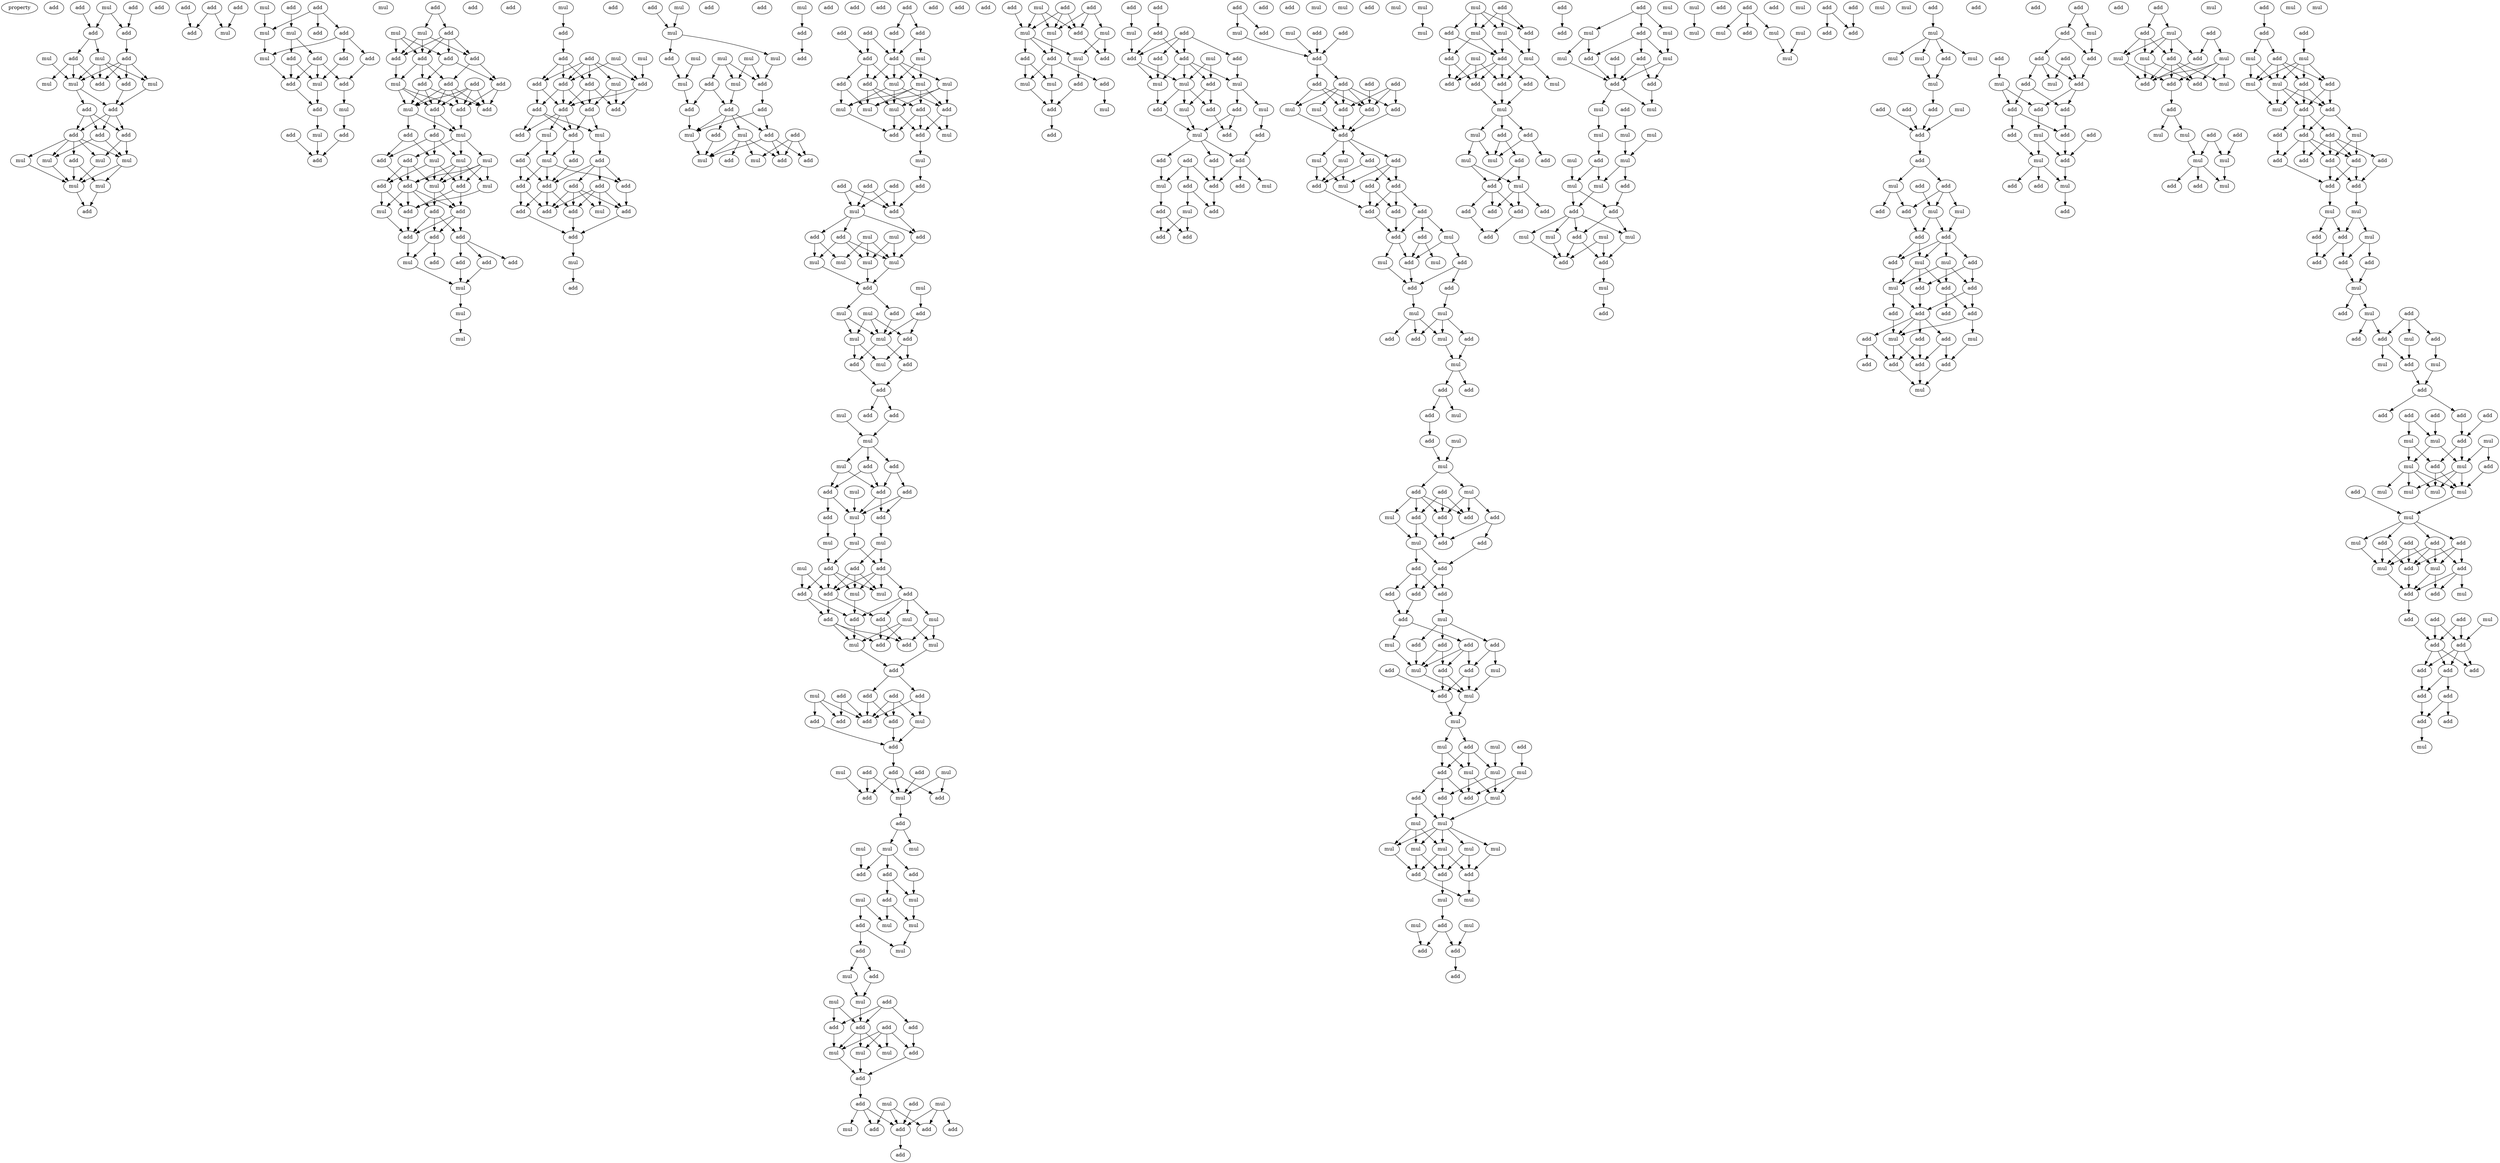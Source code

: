 digraph {
    node [fontcolor=black]
    property [mul=2,lf=1.9]
    0 [ label = add ];
    1 [ label = add ];
    2 [ label = mul ];
    3 [ label = add ];
    4 [ label = add ];
    5 [ label = add ];
    6 [ label = mul ];
    7 [ label = mul ];
    8 [ label = add ];
    9 [ label = add ];
    10 [ label = mul ];
    11 [ label = mul ];
    12 [ label = mul ];
    13 [ label = add ];
    14 [ label = add ];
    15 [ label = add ];
    16 [ label = add ];
    17 [ label = add ];
    18 [ label = add ];
    19 [ label = add ];
    20 [ label = add ];
    21 [ label = mul ];
    22 [ label = mul ];
    23 [ label = mul ];
    24 [ label = mul ];
    25 [ label = mul ];
    26 [ label = mul ];
    27 [ label = add ];
    28 [ label = add ];
    29 [ label = add ];
    30 [ label = add ];
    31 [ label = add ];
    32 [ label = add ];
    33 [ label = mul ];
    34 [ label = mul ];
    35 [ label = add ];
    36 [ label = add ];
    37 [ label = mul ];
    38 [ label = add ];
    39 [ label = add ];
    40 [ label = mul ];
    41 [ label = add ];
    42 [ label = add ];
    43 [ label = add ];
    44 [ label = mul ];
    45 [ label = add ];
    46 [ label = add ];
    47 [ label = add ];
    48 [ label = mul ];
    49 [ label = add ];
    50 [ label = mul ];
    51 [ label = add ];
    52 [ label = add ];
    53 [ label = mul ];
    54 [ label = mul ];
    55 [ label = add ];
    56 [ label = add ];
    57 [ label = add ];
    58 [ label = mul ];
    59 [ label = add ];
    60 [ label = mul ];
    61 [ label = add ];
    62 [ label = add ];
    63 [ label = add ];
    64 [ label = add ];
    65 [ label = add ];
    66 [ label = add ];
    67 [ label = add ];
    68 [ label = mul ];
    69 [ label = add ];
    70 [ label = mul ];
    71 [ label = add ];
    72 [ label = add ];
    73 [ label = add ];
    74 [ label = add ];
    75 [ label = add ];
    76 [ label = mul ];
    77 [ label = add ];
    78 [ label = mul ];
    79 [ label = mul ];
    80 [ label = add ];
    81 [ label = mul ];
    82 [ label = mul ];
    83 [ label = add ];
    84 [ label = add ];
    85 [ label = add ];
    86 [ label = mul ];
    87 [ label = add ];
    88 [ label = mul ];
    89 [ label = add ];
    90 [ label = add ];
    91 [ label = add ];
    92 [ label = add ];
    93 [ label = add ];
    94 [ label = add ];
    95 [ label = add ];
    96 [ label = mul ];
    97 [ label = add ];
    98 [ label = add ];
    99 [ label = mul ];
    100 [ label = mul ];
    101 [ label = add ];
    102 [ label = mul ];
    103 [ label = add ];
    104 [ label = mul ];
    105 [ label = add ];
    106 [ label = add ];
    107 [ label = mul ];
    108 [ label = add ];
    109 [ label = mul ];
    110 [ label = add ];
    111 [ label = add ];
    112 [ label = mul ];
    113 [ label = add ];
    114 [ label = add ];
    115 [ label = add ];
    116 [ label = add ];
    117 [ label = add ];
    118 [ label = add ];
    119 [ label = add ];
    120 [ label = add ];
    121 [ label = mul ];
    122 [ label = mul ];
    123 [ label = mul ];
    124 [ label = add ];
    125 [ label = add ];
    126 [ label = add ];
    127 [ label = add ];
    128 [ label = add ];
    129 [ label = add ];
    130 [ label = add ];
    131 [ label = add ];
    132 [ label = add ];
    133 [ label = mul ];
    134 [ label = add ];
    135 [ label = add ];
    136 [ label = add ];
    137 [ label = add ];
    138 [ label = mul ];
    139 [ label = add ];
    140 [ label = mul ];
    141 [ label = add ];
    142 [ label = add ];
    143 [ label = add ];
    144 [ label = mul ];
    145 [ label = mul ];
    146 [ label = mul ];
    147 [ label = add ];
    148 [ label = mul ];
    149 [ label = mul ];
    150 [ label = add ];
    151 [ label = mul ];
    152 [ label = mul ];
    153 [ label = add ];
    154 [ label = add ];
    155 [ label = add ];
    156 [ label = add ];
    157 [ label = add ];
    158 [ label = mul ];
    159 [ label = add ];
    160 [ label = mul ];
    161 [ label = add ];
    162 [ label = mul ];
    163 [ label = add ];
    164 [ label = mul ];
    165 [ label = add ];
    166 [ label = add ];
    167 [ label = mul ];
    168 [ label = add ];
    169 [ label = add ];
    170 [ label = add ];
    171 [ label = add ];
    172 [ label = add ];
    173 [ label = add ];
    174 [ label = add ];
    175 [ label = add ];
    176 [ label = add ];
    177 [ label = add ];
    178 [ label = add ];
    179 [ label = add ];
    180 [ label = mul ];
    181 [ label = add ];
    182 [ label = mul ];
    183 [ label = add ];
    184 [ label = mul ];
    185 [ label = mul ];
    186 [ label = add ];
    187 [ label = mul ];
    188 [ label = mul ];
    189 [ label = mul ];
    190 [ label = add ];
    191 [ label = mul ];
    192 [ label = add ];
    193 [ label = add ];
    194 [ label = mul ];
    195 [ label = add ];
    196 [ label = add ];
    197 [ label = add ];
    198 [ label = add ];
    199 [ label = add ];
    200 [ label = mul ];
    201 [ label = mul ];
    202 [ label = add ];
    203 [ label = add ];
    204 [ label = mul ];
    205 [ label = add ];
    206 [ label = mul ];
    207 [ label = mul ];
    208 [ label = mul ];
    209 [ label = mul ];
    210 [ label = mul ];
    211 [ label = add ];
    212 [ label = mul ];
    213 [ label = add ];
    214 [ label = add ];
    215 [ label = mul ];
    216 [ label = add ];
    217 [ label = mul ];
    218 [ label = mul ];
    219 [ label = add ];
    220 [ label = add ];
    221 [ label = mul ];
    222 [ label = add ];
    223 [ label = add ];
    224 [ label = add ];
    225 [ label = add ];
    226 [ label = add ];
    227 [ label = mul ];
    228 [ label = mul ];
    229 [ label = mul ];
    230 [ label = add ];
    231 [ label = add ];
    232 [ label = add ];
    233 [ label = add ];
    234 [ label = mul ];
    235 [ label = add ];
    236 [ label = mul ];
    237 [ label = add ];
    238 [ label = add ];
    239 [ label = mul ];
    240 [ label = mul ];
    241 [ label = mul ];
    242 [ label = mul ];
    243 [ label = add ];
    244 [ label = add ];
    245 [ label = add ];
    246 [ label = mul ];
    247 [ label = mul ];
    248 [ label = add ];
    249 [ label = add ];
    250 [ label = add ];
    251 [ label = mul ];
    252 [ label = add ];
    253 [ label = add ];
    254 [ label = add ];
    255 [ label = mul ];
    256 [ label = add ];
    257 [ label = mul ];
    258 [ label = mul ];
    259 [ label = add ];
    260 [ label = add ];
    261 [ label = add ];
    262 [ label = add ];
    263 [ label = add ];
    264 [ label = add ];
    265 [ label = mul ];
    266 [ label = mul ];
    267 [ label = add ];
    268 [ label = add ];
    269 [ label = add ];
    270 [ label = add ];
    271 [ label = add ];
    272 [ label = add ];
    273 [ label = add ];
    274 [ label = mul ];
    275 [ label = add ];
    276 [ label = mul ];
    277 [ label = add ];
    278 [ label = add ];
    279 [ label = mul ];
    280 [ label = add ];
    281 [ label = mul ];
    282 [ label = mul ];
    283 [ label = mul ];
    284 [ label = add ];
    285 [ label = add ];
    286 [ label = add ];
    287 [ label = mul ];
    288 [ label = mul ];
    289 [ label = add ];
    290 [ label = add ];
    291 [ label = mul ];
    292 [ label = mul ];
    293 [ label = add ];
    294 [ label = mul ];
    295 [ label = mul ];
    296 [ label = add ];
    297 [ label = mul ];
    298 [ label = mul ];
    299 [ label = add ];
    300 [ label = add ];
    301 [ label = add ];
    302 [ label = add ];
    303 [ label = add ];
    304 [ label = mul ];
    305 [ label = add ];
    306 [ label = mul ];
    307 [ label = add ];
    308 [ label = mul ];
    309 [ label = add ];
    310 [ label = mul ];
    311 [ label = add ];
    312 [ label = mul ];
    313 [ label = add ];
    314 [ label = mul ];
    315 [ label = add ];
    316 [ label = add ];
    317 [ label = add ];
    318 [ label = add ];
    319 [ label = add ];
    320 [ label = add ];
    321 [ label = add ];
    322 [ label = add ];
    323 [ label = mul ];
    324 [ label = mul ];
    325 [ label = mul ];
    326 [ label = mul ];
    327 [ label = add ];
    328 [ label = add ];
    329 [ label = add ];
    330 [ label = add ];
    331 [ label = mul ];
    332 [ label = mul ];
    333 [ label = add ];
    334 [ label = add ];
    335 [ label = mul ];
    336 [ label = add ];
    337 [ label = mul ];
    338 [ label = add ];
    339 [ label = add ];
    340 [ label = add ];
    341 [ label = add ];
    342 [ label = add ];
    343 [ label = mul ];
    344 [ label = add ];
    345 [ label = add ];
    346 [ label = add ];
    347 [ label = mul ];
    348 [ label = add ];
    349 [ label = mul ];
    350 [ label = add ];
    351 [ label = mul ];
    352 [ label = mul ];
    353 [ label = add ];
    354 [ label = mul ];
    355 [ label = add ];
    356 [ label = mul ];
    357 [ label = add ];
    358 [ label = mul ];
    359 [ label = add ];
    360 [ label = add ];
    361 [ label = add ];
    362 [ label = add ];
    363 [ label = add ];
    364 [ label = add ];
    365 [ label = mul ];
    366 [ label = add ];
    367 [ label = mul ];
    368 [ label = add ];
    369 [ label = add ];
    370 [ label = add ];
    371 [ label = add ];
    372 [ label = mul ];
    373 [ label = add ];
    374 [ label = add ];
    375 [ label = add ];
    376 [ label = add ];
    377 [ label = mul ];
    378 [ label = mul ];
    379 [ label = add ];
    380 [ label = add ];
    381 [ label = add ];
    382 [ label = add ];
    383 [ label = add ];
    384 [ label = add ];
    385 [ label = add ];
    386 [ label = mul ];
    387 [ label = mul ];
    388 [ label = add ];
    389 [ label = add ];
    390 [ label = add ];
    391 [ label = add ];
    392 [ label = mul ];
    393 [ label = add ];
    394 [ label = add ];
    395 [ label = mul ];
    396 [ label = add ];
    397 [ label = add ];
    398 [ label = add ];
    399 [ label = mul ];
    400 [ label = add ];
    401 [ label = add ];
    402 [ label = add ];
    403 [ label = add ];
    404 [ label = add ];
    405 [ label = mul ];
    406 [ label = add ];
    407 [ label = mul ];
    408 [ label = add ];
    409 [ label = mul ];
    410 [ label = add ];
    411 [ label = add ];
    412 [ label = mul ];
    413 [ label = mul ];
    414 [ label = add ];
    415 [ label = add ];
    416 [ label = add ];
    417 [ label = add ];
    418 [ label = mul ];
    419 [ label = mul ];
    420 [ label = add ];
    421 [ label = add ];
    422 [ label = add ];
    423 [ label = add ];
    424 [ label = mul ];
    425 [ label = mul ];
    426 [ label = add ];
    427 [ label = mul ];
    428 [ label = mul ];
    429 [ label = mul ];
    430 [ label = add ];
    431 [ label = mul ];
    432 [ label = add ];
    433 [ label = add ];
    434 [ label = add ];
    435 [ label = add ];
    436 [ label = mul ];
    437 [ label = add ];
    438 [ label = mul ];
    439 [ label = add ];
    440 [ label = add ];
    441 [ label = add ];
    442 [ label = add ];
    443 [ label = add ];
    444 [ label = add ];
    445 [ label = add ];
    446 [ label = add ];
    447 [ label = mul ];
    448 [ label = add ];
    449 [ label = mul ];
    450 [ label = add ];
    451 [ label = add ];
    452 [ label = add ];
    453 [ label = add ];
    454 [ label = add ];
    455 [ label = mul ];
    456 [ label = add ];
    457 [ label = mul ];
    458 [ label = add ];
    459 [ label = mul ];
    460 [ label = mul ];
    461 [ label = mul ];
    462 [ label = add ];
    463 [ label = add ];
    464 [ label = mul ];
    465 [ label = mul ];
    466 [ label = add ];
    467 [ label = mul ];
    468 [ label = mul ];
    469 [ label = add ];
    470 [ label = mul ];
    471 [ label = add ];
    472 [ label = add ];
    473 [ label = mul ];
    474 [ label = mul ];
    475 [ label = mul ];
    476 [ label = mul ];
    477 [ label = mul ];
    478 [ label = mul ];
    479 [ label = mul ];
    480 [ label = add ];
    481 [ label = add ];
    482 [ label = add ];
    483 [ label = mul ];
    484 [ label = mul ];
    485 [ label = mul ];
    486 [ label = mul ];
    487 [ label = add ];
    488 [ label = add ];
    489 [ label = add ];
    490 [ label = add ];
    491 [ label = add ];
    492 [ label = mul ];
    493 [ label = mul ];
    494 [ label = mul ];
    495 [ label = mul ];
    496 [ label = add ];
    497 [ label = mul ];
    498 [ label = add ];
    499 [ label = mul ];
    500 [ label = add ];
    501 [ label = mul ];
    502 [ label = add ];
    503 [ label = add ];
    504 [ label = mul ];
    505 [ label = mul ];
    506 [ label = add ];
    507 [ label = add ];
    508 [ label = add ];
    509 [ label = add ];
    510 [ label = mul ];
    511 [ label = add ];
    512 [ label = mul ];
    513 [ label = add ];
    514 [ label = mul ];
    515 [ label = add ];
    516 [ label = mul ];
    517 [ label = add ];
    518 [ label = add ];
    519 [ label = mul ];
    520 [ label = add ];
    521 [ label = add ];
    522 [ label = add ];
    523 [ label = add ];
    524 [ label = add ];
    525 [ label = add ];
    526 [ label = add ];
    527 [ label = add ];
    528 [ label = mul ];
    529 [ label = add ];
    530 [ label = mul ];
    531 [ label = add ];
    532 [ label = mul ];
    533 [ label = add ];
    534 [ label = mul ];
    535 [ label = add ];
    536 [ label = add ];
    537 [ label = add ];
    538 [ label = mul ];
    539 [ label = mul ];
    540 [ label = add ];
    541 [ label = mul ];
    542 [ label = mul ];
    543 [ label = mul ];
    544 [ label = add ];
    545 [ label = mul ];
    546 [ label = mul ];
    547 [ label = mul ];
    548 [ label = mul ];
    549 [ label = mul ];
    550 [ label = add ];
    551 [ label = add ];
    552 [ label = add ];
    553 [ label = mul ];
    554 [ label = add ];
    555 [ label = mul ];
    556 [ label = mul ];
    557 [ label = mul ];
    558 [ label = add ];
    559 [ label = add ];
    560 [ label = mul ];
    561 [ label = mul ];
    562 [ label = add ];
    563 [ label = mul ];
    564 [ label = add ];
    565 [ label = add ];
    566 [ label = mul ];
    567 [ label = add ];
    568 [ label = add ];
    569 [ label = mul ];
    570 [ label = mul ];
    571 [ label = mul ];
    572 [ label = mul ];
    573 [ label = add ];
    574 [ label = add ];
    575 [ label = add ];
    576 [ label = add ];
    577 [ label = mul ];
    578 [ label = mul ];
    579 [ label = add ];
    580 [ label = mul ];
    581 [ label = mul ];
    582 [ label = add ];
    583 [ label = mul ];
    584 [ label = mul ];
    585 [ label = add ];
    586 [ label = mul ];
    587 [ label = add ];
    588 [ label = add ];
    589 [ label = add ];
    590 [ label = mul ];
    591 [ label = add ];
    592 [ label = add ];
    593 [ label = mul ];
    594 [ label = add ];
    595 [ label = add ];
    596 [ label = add ];
    597 [ label = mul ];
    598 [ label = add ];
    599 [ label = add ];
    600 [ label = mul ];
    601 [ label = add ];
    602 [ label = add ];
    603 [ label = mul ];
    604 [ label = add ];
    605 [ label = mul ];
    606 [ label = add ];
    607 [ label = add ];
    608 [ label = add ];
    609 [ label = mul ];
    610 [ label = add ];
    611 [ label = add ];
    612 [ label = add ];
    613 [ label = add ];
    614 [ label = add ];
    615 [ label = mul ];
    616 [ label = add ];
    617 [ label = add ];
    618 [ label = mul ];
    619 [ label = add ];
    620 [ label = add ];
    621 [ label = add ];
    622 [ label = add ];
    623 [ label = add ];
    624 [ label = mul ];
    625 [ label = add ];
    626 [ label = mul ];
    627 [ label = add ];
    628 [ label = add ];
    629 [ label = add ];
    630 [ label = add ];
    631 [ label = add ];
    632 [ label = add ];
    633 [ label = mul ];
    634 [ label = mul ];
    635 [ label = add ];
    636 [ label = add ];
    637 [ label = add ];
    638 [ label = add ];
    639 [ label = mul ];
    640 [ label = add ];
    641 [ label = add ];
    642 [ label = add ];
    643 [ label = add ];
    644 [ label = mul ];
    645 [ label = add ];
    646 [ label = add ];
    647 [ label = add ];
    648 [ label = mul ];
    649 [ label = add ];
    650 [ label = add ];
    651 [ label = add ];
    652 [ label = add ];
    653 [ label = mul ];
    654 [ label = mul ];
    655 [ label = mul ];
    656 [ label = mul ];
    657 [ label = add ];
    658 [ label = add ];
    659 [ label = add ];
    660 [ label = mul ];
    661 [ label = add ];
    662 [ label = add ];
    663 [ label = add ];
    664 [ label = mul ];
    665 [ label = add ];
    666 [ label = mul ];
    667 [ label = mul ];
    668 [ label = add ];
    669 [ label = mul ];
    670 [ label = mul ];
    671 [ label = add ];
    672 [ label = add ];
    673 [ label = add ];
    674 [ label = mul ];
    675 [ label = add ];
    676 [ label = add ];
    677 [ label = mul ];
    678 [ label = add ];
    679 [ label = mul ];
    680 [ label = mul ];
    681 [ label = mul ];
    682 [ label = add ];
    683 [ label = add ];
    684 [ label = mul ];
    685 [ label = add ];
    686 [ label = add ];
    687 [ label = mul ];
    688 [ label = add ];
    689 [ label = add ];
    690 [ label = add ];
    691 [ label = add ];
    692 [ label = add ];
    693 [ label = add ];
    694 [ label = add ];
    695 [ label = add ];
    696 [ label = add ];
    697 [ label = add ];
    698 [ label = mul ];
    699 [ label = mul ];
    700 [ label = mul ];
    701 [ label = mul ];
    702 [ label = mul ];
    703 [ label = add ];
    704 [ label = add ];
    705 [ label = add ];
    706 [ label = add ];
    707 [ label = add ];
    708 [ label = mul ];
    709 [ label = add ];
    710 [ label = mul ];
    711 [ label = add ];
    712 [ label = add ];
    713 [ label = mul ];
    714 [ label = add ];
    715 [ label = add ];
    716 [ label = mul ];
    717 [ label = mul ];
    718 [ label = add ];
    719 [ label = add ];
    720 [ label = add ];
    721 [ label = add ];
    722 [ label = add ];
    723 [ label = add ];
    724 [ label = add ];
    725 [ label = add ];
    726 [ label = mul ];
    727 [ label = mul ];
    728 [ label = mul ];
    729 [ label = add ];
    730 [ label = mul ];
    731 [ label = add ];
    732 [ label = mul ];
    733 [ label = add ];
    734 [ label = mul ];
    735 [ label = mul ];
    736 [ label = mul ];
    737 [ label = mul ];
    738 [ label = mul ];
    739 [ label = add ];
    740 [ label = add ];
    741 [ label = mul ];
    742 [ label = add ];
    743 [ label = add ];
    744 [ label = add ];
    745 [ label = add ];
    746 [ label = mul ];
    747 [ label = mul ];
    748 [ label = add ];
    749 [ label = mul ];
    750 [ label = add ];
    751 [ label = add ];
    752 [ label = add ];
    753 [ label = mul ];
    754 [ label = add ];
    755 [ label = add ];
    756 [ label = add ];
    757 [ label = add ];
    758 [ label = add ];
    759 [ label = add ];
    760 [ label = add ];
    761 [ label = add ];
    762 [ label = add ];
    763 [ label = add ];
    764 [ label = mul ];
    1 -> 5 [ name = 0 ];
    2 -> 4 [ name = 1 ];
    2 -> 5 [ name = 2 ];
    3 -> 4 [ name = 3 ];
    4 -> 6 [ name = 4 ];
    4 -> 9 [ name = 5 ];
    5 -> 8 [ name = 6 ];
    6 -> 10 [ name = 7 ];
    6 -> 12 [ name = 8 ];
    6 -> 13 [ name = 9 ];
    6 -> 14 [ name = 10 ];
    7 -> 10 [ name = 11 ];
    8 -> 10 [ name = 12 ];
    8 -> 12 [ name = 13 ];
    8 -> 13 [ name = 14 ];
    8 -> 14 [ name = 15 ];
    9 -> 10 [ name = 16 ];
    9 -> 11 [ name = 17 ];
    9 -> 13 [ name = 18 ];
    10 -> 15 [ name = 19 ];
    10 -> 16 [ name = 20 ];
    12 -> 15 [ name = 21 ];
    14 -> 15 [ name = 22 ];
    15 -> 17 [ name = 23 ];
    15 -> 18 [ name = 24 ];
    15 -> 19 [ name = 25 ];
    16 -> 17 [ name = 26 ];
    16 -> 18 [ name = 27 ];
    16 -> 19 [ name = 28 ];
    17 -> 21 [ name = 29 ];
    17 -> 23 [ name = 30 ];
    18 -> 23 [ name = 31 ];
    18 -> 24 [ name = 32 ];
    19 -> 20 [ name = 33 ];
    19 -> 21 [ name = 34 ];
    19 -> 22 [ name = 35 ];
    19 -> 23 [ name = 36 ];
    19 -> 24 [ name = 37 ];
    20 -> 25 [ name = 38 ];
    20 -> 26 [ name = 39 ];
    21 -> 25 [ name = 40 ];
    22 -> 25 [ name = 41 ];
    23 -> 25 [ name = 42 ];
    23 -> 26 [ name = 43 ];
    24 -> 25 [ name = 44 ];
    25 -> 27 [ name = 45 ];
    26 -> 27 [ name = 46 ];
    29 -> 32 [ name = 47 ];
    29 -> 33 [ name = 48 ];
    30 -> 33 [ name = 49 ];
    31 -> 32 [ name = 50 ];
    34 -> 40 [ name = 51 ];
    35 -> 37 [ name = 52 ];
    36 -> 38 [ name = 53 ];
    36 -> 39 [ name = 54 ];
    36 -> 40 [ name = 55 ];
    37 -> 42 [ name = 56 ];
    37 -> 43 [ name = 57 ];
    39 -> 41 [ name = 58 ];
    39 -> 44 [ name = 59 ];
    39 -> 45 [ name = 60 ];
    40 -> 44 [ name = 61 ];
    41 -> 48 [ name = 62 ];
    42 -> 47 [ name = 63 ];
    42 -> 48 [ name = 64 ];
    43 -> 46 [ name = 65 ];
    43 -> 47 [ name = 66 ];
    43 -> 48 [ name = 67 ];
    44 -> 47 [ name = 68 ];
    45 -> 46 [ name = 69 ];
    46 -> 50 [ name = 70 ];
    47 -> 49 [ name = 71 ];
    48 -> 49 [ name = 72 ];
    49 -> 54 [ name = 73 ];
    50 -> 52 [ name = 74 ];
    51 -> 55 [ name = 75 ];
    52 -> 55 [ name = 76 ];
    54 -> 55 [ name = 77 ];
    56 -> 58 [ name = 78 ];
    56 -> 59 [ name = 79 ];
    58 -> 62 [ name = 80 ];
    58 -> 63 [ name = 81 ];
    58 -> 64 [ name = 82 ];
    59 -> 61 [ name = 83 ];
    59 -> 62 [ name = 84 ];
    59 -> 63 [ name = 85 ];
    59 -> 64 [ name = 86 ];
    60 -> 61 [ name = 87 ];
    60 -> 63 [ name = 88 ];
    60 -> 64 [ name = 89 ];
    61 -> 65 [ name = 90 ];
    61 -> 69 [ name = 91 ];
    62 -> 65 [ name = 92 ];
    62 -> 67 [ name = 93 ];
    63 -> 68 [ name = 94 ];
    64 -> 67 [ name = 95 ];
    64 -> 68 [ name = 96 ];
    64 -> 69 [ name = 97 ];
    65 -> 71 [ name = 98 ];
    65 -> 72 [ name = 99 ];
    66 -> 70 [ name = 100 ];
    66 -> 71 [ name = 101 ];
    66 -> 72 [ name = 102 ];
    66 -> 73 [ name = 103 ];
    67 -> 70 [ name = 104 ];
    67 -> 71 [ name = 105 ];
    67 -> 72 [ name = 106 ];
    67 -> 73 [ name = 107 ];
    68 -> 70 [ name = 108 ];
    68 -> 72 [ name = 109 ];
    68 -> 73 [ name = 110 ];
    69 -> 70 [ name = 111 ];
    69 -> 71 [ name = 112 ];
    69 -> 73 [ name = 113 ];
    70 -> 74 [ name = 114 ];
    70 -> 76 [ name = 115 ];
    72 -> 76 [ name = 116 ];
    73 -> 75 [ name = 117 ];
    73 -> 76 [ name = 118 ];
    74 -> 79 [ name = 119 ];
    74 -> 80 [ name = 120 ];
    75 -> 79 [ name = 121 ];
    75 -> 80 [ name = 122 ];
    75 -> 81 [ name = 123 ];
    76 -> 77 [ name = 124 ];
    76 -> 78 [ name = 125 ];
    76 -> 81 [ name = 126 ];
    77 -> 83 [ name = 127 ];
    77 -> 84 [ name = 128 ];
    77 -> 86 [ name = 129 ];
    78 -> 82 [ name = 130 ];
    78 -> 84 [ name = 131 ];
    78 -> 85 [ name = 132 ];
    78 -> 86 [ name = 133 ];
    79 -> 83 [ name = 134 ];
    79 -> 85 [ name = 135 ];
    79 -> 86 [ name = 136 ];
    80 -> 84 [ name = 137 ];
    81 -> 82 [ name = 138 ];
    81 -> 84 [ name = 139 ];
    81 -> 85 [ name = 140 ];
    81 -> 86 [ name = 141 ];
    82 -> 87 [ name = 142 ];
    83 -> 87 [ name = 143 ];
    83 -> 88 [ name = 144 ];
    84 -> 87 [ name = 145 ];
    84 -> 88 [ name = 146 ];
    84 -> 89 [ name = 147 ];
    84 -> 90 [ name = 148 ];
    85 -> 87 [ name = 149 ];
    85 -> 90 [ name = 150 ];
    86 -> 89 [ name = 151 ];
    86 -> 90 [ name = 152 ];
    87 -> 93 [ name = 153 ];
    88 -> 93 [ name = 154 ];
    89 -> 91 [ name = 155 ];
    89 -> 92 [ name = 156 ];
    89 -> 93 [ name = 157 ];
    90 -> 91 [ name = 158 ];
    90 -> 92 [ name = 159 ];
    90 -> 93 [ name = 160 ];
    91 -> 94 [ name = 161 ];
    91 -> 95 [ name = 162 ];
    91 -> 97 [ name = 163 ];
    92 -> 96 [ name = 164 ];
    92 -> 98 [ name = 165 ];
    93 -> 96 [ name = 166 ];
    94 -> 99 [ name = 167 ];
    95 -> 99 [ name = 168 ];
    96 -> 99 [ name = 169 ];
    99 -> 100 [ name = 170 ];
    100 -> 104 [ name = 171 ];
    102 -> 105 [ name = 172 ];
    105 -> 106 [ name = 173 ];
    106 -> 110 [ name = 174 ];
    106 -> 111 [ name = 175 ];
    106 -> 114 [ name = 176 ];
    107 -> 113 [ name = 177 ];
    108 -> 110 [ name = 178 ];
    108 -> 111 [ name = 179 ];
    108 -> 112 [ name = 180 ];
    108 -> 113 [ name = 181 ];
    108 -> 114 [ name = 182 ];
    109 -> 111 [ name = 183 ];
    109 -> 113 [ name = 184 ];
    110 -> 115 [ name = 185 ];
    110 -> 117 [ name = 186 ];
    111 -> 115 [ name = 187 ];
    111 -> 117 [ name = 188 ];
    111 -> 118 [ name = 189 ];
    112 -> 116 [ name = 190 ];
    112 -> 118 [ name = 191 ];
    113 -> 115 [ name = 192 ];
    113 -> 116 [ name = 193 ];
    114 -> 115 [ name = 194 ];
    114 -> 116 [ name = 195 ];
    114 -> 118 [ name = 196 ];
    115 -> 119 [ name = 197 ];
    115 -> 120 [ name = 198 ];
    115 -> 121 [ name = 199 ];
    117 -> 119 [ name = 200 ];
    117 -> 120 [ name = 201 ];
    117 -> 122 [ name = 202 ];
    118 -> 120 [ name = 203 ];
    118 -> 122 [ name = 204 ];
    120 -> 123 [ name = 205 ];
    120 -> 124 [ name = 206 ];
    121 -> 123 [ name = 207 ];
    121 -> 126 [ name = 208 ];
    122 -> 125 [ name = 209 ];
    123 -> 128 [ name = 210 ];
    123 -> 129 [ name = 211 ];
    123 -> 130 [ name = 212 ];
    124 -> 129 [ name = 213 ];
    125 -> 127 [ name = 214 ];
    125 -> 129 [ name = 215 ];
    125 -> 130 [ name = 216 ];
    125 -> 131 [ name = 217 ];
    126 -> 128 [ name = 218 ];
    126 -> 129 [ name = 219 ];
    127 -> 132 [ name = 220 ];
    127 -> 133 [ name = 221 ];
    127 -> 135 [ name = 222 ];
    127 -> 136 [ name = 223 ];
    128 -> 134 [ name = 224 ];
    128 -> 136 [ name = 225 ];
    129 -> 132 [ name = 226 ];
    129 -> 134 [ name = 227 ];
    129 -> 136 [ name = 228 ];
    130 -> 135 [ name = 229 ];
    131 -> 132 [ name = 230 ];
    131 -> 133 [ name = 231 ];
    131 -> 135 [ name = 232 ];
    131 -> 136 [ name = 233 ];
    132 -> 137 [ name = 234 ];
    134 -> 137 [ name = 235 ];
    135 -> 137 [ name = 236 ];
    137 -> 138 [ name = 237 ];
    138 -> 141 [ name = 238 ];
    139 -> 144 [ name = 239 ];
    140 -> 144 [ name = 240 ];
    144 -> 145 [ name = 241 ];
    144 -> 147 [ name = 242 ];
    145 -> 150 [ name = 243 ];
    146 -> 151 [ name = 244 ];
    147 -> 151 [ name = 245 ];
    148 -> 150 [ name = 246 ];
    148 -> 152 [ name = 247 ];
    149 -> 150 [ name = 248 ];
    149 -> 152 [ name = 249 ];
    149 -> 153 [ name = 250 ];
    150 -> 156 [ name = 251 ];
    151 -> 154 [ name = 252 ];
    152 -> 155 [ name = 253 ];
    153 -> 154 [ name = 254 ];
    153 -> 155 [ name = 255 ];
    154 -> 160 [ name = 256 ];
    155 -> 157 [ name = 257 ];
    155 -> 158 [ name = 258 ];
    155 -> 159 [ name = 259 ];
    155 -> 160 [ name = 260 ];
    156 -> 159 [ name = 261 ];
    156 -> 160 [ name = 262 ];
    157 -> 162 [ name = 263 ];
    158 -> 162 [ name = 264 ];
    158 -> 164 [ name = 265 ];
    158 -> 165 [ name = 266 ];
    158 -> 166 [ name = 267 ];
    159 -> 162 [ name = 268 ];
    159 -> 163 [ name = 269 ];
    159 -> 166 [ name = 270 ];
    160 -> 162 [ name = 271 ];
    161 -> 163 [ name = 272 ];
    161 -> 164 [ name = 273 ];
    161 -> 166 [ name = 274 ];
    167 -> 169 [ name = 275 ];
    169 -> 171 [ name = 276 ];
    173 -> 174 [ name = 277 ];
    173 -> 175 [ name = 278 ];
    174 -> 179 [ name = 279 ];
    174 -> 180 [ name = 280 ];
    175 -> 179 [ name = 281 ];
    176 -> 178 [ name = 282 ];
    177 -> 178 [ name = 283 ];
    177 -> 179 [ name = 284 ];
    178 -> 181 [ name = 285 ];
    178 -> 182 [ name = 286 ];
    178 -> 183 [ name = 287 ];
    179 -> 182 [ name = 288 ];
    179 -> 183 [ name = 289 ];
    179 -> 184 [ name = 290 ];
    179 -> 185 [ name = 291 ];
    180 -> 182 [ name = 292 ];
    180 -> 185 [ name = 293 ];
    181 -> 187 [ name = 294 ];
    181 -> 189 [ name = 295 ];
    182 -> 188 [ name = 296 ];
    182 -> 189 [ name = 297 ];
    182 -> 190 [ name = 298 ];
    183 -> 186 [ name = 299 ];
    183 -> 187 [ name = 300 ];
    183 -> 188 [ name = 301 ];
    184 -> 187 [ name = 302 ];
    184 -> 188 [ name = 303 ];
    184 -> 190 [ name = 304 ];
    185 -> 186 [ name = 305 ];
    185 -> 187 [ name = 306 ];
    185 -> 189 [ name = 307 ];
    185 -> 190 [ name = 308 ];
    186 -> 191 [ name = 309 ];
    186 -> 192 [ name = 310 ];
    186 -> 193 [ name = 311 ];
    188 -> 192 [ name = 312 ];
    188 -> 193 [ name = 313 ];
    189 -> 193 [ name = 314 ];
    190 -> 191 [ name = 315 ];
    190 -> 192 [ name = 316 ];
    192 -> 194 [ name = 317 ];
    194 -> 195 [ name = 318 ];
    195 -> 199 [ name = 319 ];
    196 -> 199 [ name = 320 ];
    196 -> 200 [ name = 321 ];
    197 -> 199 [ name = 322 ];
    197 -> 200 [ name = 323 ];
    198 -> 199 [ name = 324 ];
    198 -> 200 [ name = 325 ];
    199 -> 203 [ name = 326 ];
    200 -> 202 [ name = 327 ];
    200 -> 203 [ name = 328 ];
    200 -> 205 [ name = 329 ];
    201 -> 206 [ name = 330 ];
    201 -> 209 [ name = 331 ];
    202 -> 207 [ name = 332 ];
    202 -> 208 [ name = 333 ];
    203 -> 209 [ name = 334 ];
    204 -> 206 [ name = 335 ];
    204 -> 207 [ name = 336 ];
    204 -> 209 [ name = 337 ];
    205 -> 206 [ name = 338 ];
    205 -> 208 [ name = 339 ];
    205 -> 209 [ name = 340 ];
    206 -> 211 [ name = 341 ];
    208 -> 211 [ name = 342 ];
    209 -> 211 [ name = 343 ];
    210 -> 214 [ name = 344 ];
    211 -> 212 [ name = 345 ];
    211 -> 213 [ name = 346 ];
    212 -> 217 [ name = 347 ];
    212 -> 218 [ name = 348 ];
    213 -> 218 [ name = 349 ];
    214 -> 218 [ name = 350 ];
    214 -> 219 [ name = 351 ];
    215 -> 217 [ name = 352 ];
    215 -> 218 [ name = 353 ];
    215 -> 219 [ name = 354 ];
    217 -> 220 [ name = 355 ];
    217 -> 221 [ name = 356 ];
    218 -> 220 [ name = 357 ];
    218 -> 222 [ name = 358 ];
    219 -> 221 [ name = 359 ];
    219 -> 222 [ name = 360 ];
    220 -> 223 [ name = 361 ];
    222 -> 223 [ name = 362 ];
    223 -> 224 [ name = 363 ];
    223 -> 226 [ name = 364 ];
    226 -> 228 [ name = 365 ];
    227 -> 228 [ name = 366 ];
    228 -> 229 [ name = 367 ];
    228 -> 230 [ name = 368 ];
    228 -> 231 [ name = 369 ];
    229 -> 232 [ name = 370 ];
    229 -> 233 [ name = 371 ];
    230 -> 232 [ name = 372 ];
    230 -> 235 [ name = 373 ];
    231 -> 232 [ name = 374 ];
    231 -> 233 [ name = 375 ];
    232 -> 236 [ name = 376 ];
    232 -> 237 [ name = 377 ];
    233 -> 236 [ name = 378 ];
    233 -> 238 [ name = 379 ];
    234 -> 236 [ name = 380 ];
    235 -> 236 [ name = 381 ];
    235 -> 237 [ name = 382 ];
    236 -> 241 [ name = 383 ];
    237 -> 240 [ name = 384 ];
    238 -> 239 [ name = 385 ];
    239 -> 243 [ name = 386 ];
    240 -> 244 [ name = 387 ];
    240 -> 245 [ name = 388 ];
    241 -> 243 [ name = 389 ];
    241 -> 244 [ name = 390 ];
    242 -> 249 [ name = 391 ];
    242 -> 250 [ name = 392 ];
    243 -> 246 [ name = 393 ];
    243 -> 247 [ name = 394 ];
    243 -> 249 [ name = 395 ];
    243 -> 250 [ name = 396 ];
    244 -> 246 [ name = 397 ];
    244 -> 247 [ name = 398 ];
    244 -> 248 [ name = 399 ];
    244 -> 249 [ name = 400 ];
    245 -> 246 [ name = 401 ];
    245 -> 247 [ name = 402 ];
    245 -> 249 [ name = 403 ];
    247 -> 254 [ name = 404 ];
    248 -> 251 [ name = 405 ];
    248 -> 252 [ name = 406 ];
    248 -> 254 [ name = 407 ];
    248 -> 255 [ name = 408 ];
    249 -> 252 [ name = 409 ];
    249 -> 253 [ name = 410 ];
    250 -> 253 [ name = 411 ];
    250 -> 254 [ name = 412 ];
    251 -> 256 [ name = 413 ];
    251 -> 258 [ name = 414 ];
    252 -> 256 [ name = 415 ];
    252 -> 259 [ name = 416 ];
    253 -> 256 [ name = 417 ];
    253 -> 257 [ name = 418 ];
    253 -> 259 [ name = 419 ];
    254 -> 257 [ name = 420 ];
    255 -> 257 [ name = 421 ];
    255 -> 258 [ name = 422 ];
    255 -> 259 [ name = 423 ];
    257 -> 260 [ name = 424 ];
    258 -> 260 [ name = 425 ];
    260 -> 261 [ name = 426 ];
    260 -> 263 [ name = 427 ];
    261 -> 266 [ name = 428 ];
    261 -> 269 [ name = 429 ];
    262 -> 269 [ name = 430 ];
    262 -> 270 [ name = 431 ];
    263 -> 267 [ name = 432 ];
    263 -> 269 [ name = 433 ];
    264 -> 266 [ name = 434 ];
    264 -> 267 [ name = 435 ];
    264 -> 269 [ name = 436 ];
    265 -> 268 [ name = 437 ];
    265 -> 269 [ name = 438 ];
    265 -> 270 [ name = 439 ];
    266 -> 271 [ name = 440 ];
    267 -> 271 [ name = 441 ];
    268 -> 271 [ name = 442 ];
    271 -> 273 [ name = 443 ];
    272 -> 279 [ name = 444 ];
    273 -> 277 [ name = 445 ];
    273 -> 278 [ name = 446 ];
    273 -> 279 [ name = 447 ];
    274 -> 277 [ name = 448 ];
    275 -> 277 [ name = 449 ];
    275 -> 279 [ name = 450 ];
    276 -> 278 [ name = 451 ];
    276 -> 279 [ name = 452 ];
    279 -> 280 [ name = 453 ];
    280 -> 281 [ name = 454 ];
    280 -> 283 [ name = 455 ];
    281 -> 284 [ name = 456 ];
    281 -> 285 [ name = 457 ];
    281 -> 286 [ name = 458 ];
    282 -> 284 [ name = 459 ];
    285 -> 287 [ name = 460 ];
    285 -> 289 [ name = 461 ];
    286 -> 287 [ name = 462 ];
    287 -> 291 [ name = 463 ];
    288 -> 290 [ name = 464 ];
    288 -> 292 [ name = 465 ];
    289 -> 291 [ name = 466 ];
    289 -> 292 [ name = 467 ];
    290 -> 293 [ name = 468 ];
    290 -> 294 [ name = 469 ];
    291 -> 294 [ name = 470 ];
    293 -> 295 [ name = 471 ];
    293 -> 296 [ name = 472 ];
    295 -> 297 [ name = 473 ];
    296 -> 297 [ name = 474 ];
    297 -> 303 [ name = 475 ];
    298 -> 301 [ name = 476 ];
    298 -> 303 [ name = 477 ];
    299 -> 300 [ name = 478 ];
    299 -> 301 [ name = 479 ];
    299 -> 303 [ name = 480 ];
    300 -> 305 [ name = 481 ];
    301 -> 304 [ name = 482 ];
    302 -> 304 [ name = 483 ];
    302 -> 305 [ name = 484 ];
    302 -> 306 [ name = 485 ];
    302 -> 308 [ name = 486 ];
    303 -> 304 [ name = 487 ];
    303 -> 306 [ name = 488 ];
    303 -> 308 [ name = 489 ];
    304 -> 309 [ name = 490 ];
    305 -> 309 [ name = 491 ];
    306 -> 309 [ name = 492 ];
    309 -> 313 [ name = 493 ];
    310 -> 315 [ name = 494 ];
    310 -> 316 [ name = 495 ];
    310 -> 318 [ name = 496 ];
    311 -> 318 [ name = 497 ];
    312 -> 316 [ name = 498 ];
    312 -> 317 [ name = 499 ];
    312 -> 318 [ name = 500 ];
    313 -> 314 [ name = 501 ];
    313 -> 315 [ name = 502 ];
    313 -> 318 [ name = 503 ];
    318 -> 319 [ name = 504 ];
    320 -> 324 [ name = 505 ];
    320 -> 325 [ name = 506 ];
    320 -> 327 [ name = 507 ];
    321 -> 325 [ name = 508 ];
    321 -> 326 [ name = 509 ];
    321 -> 327 [ name = 510 ];
    322 -> 324 [ name = 511 ];
    323 -> 324 [ name = 512 ];
    323 -> 325 [ name = 513 ];
    323 -> 327 [ name = 514 ];
    324 -> 329 [ name = 515 ];
    324 -> 330 [ name = 516 ];
    324 -> 331 [ name = 517 ];
    325 -> 329 [ name = 518 ];
    326 -> 328 [ name = 519 ];
    326 -> 331 [ name = 520 ];
    327 -> 328 [ name = 521 ];
    329 -> 332 [ name = 522 ];
    329 -> 334 [ name = 523 ];
    329 -> 335 [ name = 524 ];
    330 -> 332 [ name = 525 ];
    330 -> 335 [ name = 526 ];
    331 -> 333 [ name = 527 ];
    332 -> 336 [ name = 528 ];
    333 -> 336 [ name = 529 ];
    334 -> 337 [ name = 530 ];
    335 -> 336 [ name = 531 ];
    336 -> 338 [ name = 532 ];
    339 -> 343 [ name = 533 ];
    340 -> 342 [ name = 534 ];
    341 -> 344 [ name = 535 ];
    341 -> 345 [ name = 536 ];
    341 -> 346 [ name = 537 ];
    341 -> 348 [ name = 538 ];
    342 -> 344 [ name = 539 ];
    342 -> 345 [ name = 540 ];
    343 -> 344 [ name = 541 ];
    344 -> 349 [ name = 542 ];
    344 -> 352 [ name = 543 ];
    345 -> 349 [ name = 544 ];
    345 -> 350 [ name = 545 ];
    345 -> 351 [ name = 546 ];
    345 -> 352 [ name = 547 ];
    346 -> 351 [ name = 548 ];
    347 -> 350 [ name = 549 ];
    347 -> 352 [ name = 550 ];
    348 -> 349 [ name = 551 ];
    349 -> 353 [ name = 552 ];
    350 -> 354 [ name = 553 ];
    350 -> 355 [ name = 554 ];
    351 -> 356 [ name = 555 ];
    351 -> 357 [ name = 556 ];
    352 -> 353 [ name = 557 ];
    352 -> 354 [ name = 558 ];
    352 -> 355 [ name = 559 ];
    353 -> 358 [ name = 560 ];
    354 -> 358 [ name = 561 ];
    355 -> 359 [ name = 562 ];
    356 -> 360 [ name = 563 ];
    357 -> 358 [ name = 564 ];
    357 -> 359 [ name = 565 ];
    358 -> 361 [ name = 566 ];
    358 -> 362 [ name = 567 ];
    358 -> 364 [ name = 568 ];
    360 -> 362 [ name = 569 ];
    361 -> 365 [ name = 570 ];
    362 -> 367 [ name = 571 ];
    362 -> 368 [ name = 572 ];
    362 -> 369 [ name = 573 ];
    363 -> 365 [ name = 574 ];
    363 -> 366 [ name = 575 ];
    363 -> 368 [ name = 576 ];
    364 -> 368 [ name = 577 ];
    365 -> 371 [ name = 578 ];
    366 -> 370 [ name = 579 ];
    366 -> 372 [ name = 580 ];
    368 -> 370 [ name = 581 ];
    371 -> 373 [ name = 582 ];
    371 -> 374 [ name = 583 ];
    372 -> 373 [ name = 584 ];
    372 -> 374 [ name = 585 ];
    375 -> 376 [ name = 586 ];
    375 -> 378 [ name = 587 ];
    377 -> 381 [ name = 588 ];
    378 -> 381 [ name = 589 ];
    379 -> 381 [ name = 590 ];
    380 -> 381 [ name = 591 ];
    381 -> 382 [ name = 592 ];
    381 -> 384 [ name = 593 ];
    382 -> 387 [ name = 594 ];
    382 -> 389 [ name = 595 ];
    382 -> 390 [ name = 596 ];
    383 -> 389 [ name = 597 ];
    384 -> 386 [ name = 598 ];
    384 -> 387 [ name = 599 ];
    384 -> 388 [ name = 600 ];
    384 -> 389 [ name = 601 ];
    384 -> 390 [ name = 602 ];
    385 -> 388 [ name = 603 ];
    385 -> 389 [ name = 604 ];
    385 -> 390 [ name = 605 ];
    386 -> 391 [ name = 606 ];
    387 -> 391 [ name = 607 ];
    388 -> 391 [ name = 608 ];
    389 -> 391 [ name = 609 ];
    390 -> 391 [ name = 610 ];
    391 -> 392 [ name = 611 ];
    391 -> 393 [ name = 612 ];
    391 -> 394 [ name = 613 ];
    391 -> 395 [ name = 614 ];
    392 -> 398 [ name = 615 ];
    392 -> 399 [ name = 616 ];
    393 -> 396 [ name = 617 ];
    393 -> 398 [ name = 618 ];
    394 -> 396 [ name = 619 ];
    394 -> 397 [ name = 620 ];
    394 -> 399 [ name = 621 ];
    395 -> 398 [ name = 622 ];
    395 -> 399 [ name = 623 ];
    396 -> 400 [ name = 624 ];
    396 -> 401 [ name = 625 ];
    396 -> 402 [ name = 626 ];
    397 -> 400 [ name = 627 ];
    397 -> 401 [ name = 628 ];
    398 -> 401 [ name = 629 ];
    400 -> 403 [ name = 630 ];
    401 -> 403 [ name = 631 ];
    402 -> 403 [ name = 632 ];
    402 -> 404 [ name = 633 ];
    402 -> 405 [ name = 634 ];
    403 -> 407 [ name = 635 ];
    403 -> 408 [ name = 636 ];
    404 -> 408 [ name = 637 ];
    404 -> 409 [ name = 638 ];
    405 -> 406 [ name = 639 ];
    405 -> 408 [ name = 640 ];
    406 -> 410 [ name = 641 ];
    406 -> 411 [ name = 642 ];
    407 -> 410 [ name = 643 ];
    408 -> 410 [ name = 644 ];
    410 -> 413 [ name = 645 ];
    411 -> 412 [ name = 646 ];
    412 -> 414 [ name = 647 ];
    412 -> 416 [ name = 648 ];
    412 -> 418 [ name = 649 ];
    413 -> 415 [ name = 650 ];
    413 -> 416 [ name = 651 ];
    413 -> 418 [ name = 652 ];
    414 -> 419 [ name = 653 ];
    418 -> 419 [ name = 654 ];
    419 -> 421 [ name = 655 ];
    419 -> 422 [ name = 656 ];
    421 -> 423 [ name = 657 ];
    421 -> 425 [ name = 658 ];
    423 -> 426 [ name = 659 ];
    426 -> 429 [ name = 660 ];
    427 -> 429 [ name = 661 ];
    429 -> 431 [ name = 662 ];
    429 -> 432 [ name = 663 ];
    430 -> 433 [ name = 664 ];
    430 -> 434 [ name = 665 ];
    430 -> 435 [ name = 666 ];
    431 -> 433 [ name = 667 ];
    431 -> 434 [ name = 668 ];
    431 -> 437 [ name = 669 ];
    432 -> 433 [ name = 670 ];
    432 -> 434 [ name = 671 ];
    432 -> 435 [ name = 672 ];
    432 -> 436 [ name = 673 ];
    433 -> 439 [ name = 674 ];
    435 -> 438 [ name = 675 ];
    435 -> 439 [ name = 676 ];
    436 -> 438 [ name = 677 ];
    437 -> 439 [ name = 678 ];
    437 -> 440 [ name = 679 ];
    438 -> 441 [ name = 680 ];
    438 -> 442 [ name = 681 ];
    440 -> 442 [ name = 682 ];
    441 -> 443 [ name = 683 ];
    441 -> 444 [ name = 684 ];
    441 -> 445 [ name = 685 ];
    442 -> 443 [ name = 686 ];
    442 -> 445 [ name = 687 ];
    443 -> 446 [ name = 688 ];
    444 -> 446 [ name = 689 ];
    445 -> 447 [ name = 690 ];
    446 -> 448 [ name = 691 ];
    446 -> 449 [ name = 692 ];
    447 -> 450 [ name = 693 ];
    447 -> 451 [ name = 694 ];
    447 -> 452 [ name = 695 ];
    448 -> 454 [ name = 696 ];
    448 -> 455 [ name = 697 ];
    448 -> 456 [ name = 698 ];
    449 -> 455 [ name = 699 ];
    450 -> 454 [ name = 700 ];
    450 -> 457 [ name = 701 ];
    451 -> 455 [ name = 702 ];
    452 -> 455 [ name = 703 ];
    452 -> 456 [ name = 704 ];
    453 -> 458 [ name = 705 ];
    454 -> 458 [ name = 706 ];
    454 -> 459 [ name = 707 ];
    455 -> 459 [ name = 708 ];
    456 -> 458 [ name = 709 ];
    456 -> 459 [ name = 710 ];
    457 -> 459 [ name = 711 ];
    458 -> 460 [ name = 712 ];
    459 -> 460 [ name = 713 ];
    460 -> 461 [ name = 714 ];
    460 -> 463 [ name = 715 ];
    461 -> 466 [ name = 716 ];
    461 -> 467 [ name = 717 ];
    462 -> 465 [ name = 718 ];
    463 -> 466 [ name = 719 ];
    463 -> 467 [ name = 720 ];
    463 -> 468 [ name = 721 ];
    464 -> 468 [ name = 722 ];
    465 -> 470 [ name = 723 ];
    465 -> 472 [ name = 724 ];
    466 -> 469 [ name = 725 ];
    466 -> 471 [ name = 726 ];
    466 -> 472 [ name = 727 ];
    467 -> 470 [ name = 728 ];
    467 -> 472 [ name = 729 ];
    468 -> 469 [ name = 730 ];
    468 -> 470 [ name = 731 ];
    469 -> 473 [ name = 732 ];
    470 -> 473 [ name = 733 ];
    471 -> 473 [ name = 734 ];
    471 -> 474 [ name = 735 ];
    473 -> 475 [ name = 736 ];
    473 -> 476 [ name = 737 ];
    473 -> 477 [ name = 738 ];
    473 -> 478 [ name = 739 ];
    473 -> 479 [ name = 740 ];
    474 -> 475 [ name = 741 ];
    474 -> 476 [ name = 742 ];
    474 -> 479 [ name = 743 ];
    475 -> 480 [ name = 744 ];
    475 -> 481 [ name = 745 ];
    475 -> 482 [ name = 746 ];
    476 -> 480 [ name = 747 ];
    476 -> 481 [ name = 748 ];
    477 -> 480 [ name = 749 ];
    477 -> 482 [ name = 750 ];
    478 -> 482 [ name = 751 ];
    479 -> 481 [ name = 752 ];
    480 -> 483 [ name = 753 ];
    481 -> 484 [ name = 754 ];
    482 -> 484 [ name = 755 ];
    483 -> 487 [ name = 756 ];
    485 -> 489 [ name = 757 ];
    486 -> 488 [ name = 758 ];
    487 -> 488 [ name = 759 ];
    487 -> 489 [ name = 760 ];
    489 -> 491 [ name = 761 ];
    493 -> 494 [ name = 762 ];
    495 -> 497 [ name = 763 ];
    495 -> 498 [ name = 764 ];
    495 -> 499 [ name = 765 ];
    495 -> 500 [ name = 766 ];
    496 -> 497 [ name = 767 ];
    496 -> 498 [ name = 768 ];
    496 -> 499 [ name = 769 ];
    497 -> 502 [ name = 770 ];
    497 -> 504 [ name = 771 ];
    498 -> 504 [ name = 772 ];
    499 -> 502 [ name = 773 ];
    499 -> 503 [ name = 774 ];
    500 -> 502 [ name = 775 ];
    500 -> 503 [ name = 776 ];
    501 -> 506 [ name = 777 ];
    501 -> 507 [ name = 778 ];
    501 -> 508 [ name = 779 ];
    502 -> 506 [ name = 780 ];
    502 -> 507 [ name = 781 ];
    502 -> 508 [ name = 782 ];
    502 -> 509 [ name = 783 ];
    503 -> 506 [ name = 784 ];
    503 -> 508 [ name = 785 ];
    504 -> 505 [ name = 786 ];
    504 -> 507 [ name = 787 ];
    507 -> 510 [ name = 788 ];
    508 -> 510 [ name = 789 ];
    509 -> 510 [ name = 790 ];
    510 -> 511 [ name = 791 ];
    510 -> 512 [ name = 792 ];
    510 -> 513 [ name = 793 ];
    511 -> 516 [ name = 794 ];
    511 -> 517 [ name = 795 ];
    512 -> 514 [ name = 796 ];
    512 -> 516 [ name = 797 ];
    513 -> 515 [ name = 798 ];
    513 -> 516 [ name = 799 ];
    514 -> 518 [ name = 800 ];
    514 -> 519 [ name = 801 ];
    517 -> 518 [ name = 802 ];
    517 -> 519 [ name = 803 ];
    518 -> 521 [ name = 804 ];
    518 -> 522 [ name = 805 ];
    518 -> 524 [ name = 806 ];
    519 -> 521 [ name = 807 ];
    519 -> 522 [ name = 808 ];
    519 -> 523 [ name = 809 ];
    520 -> 526 [ name = 810 ];
    522 -> 525 [ name = 811 ];
    524 -> 525 [ name = 812 ];
    527 -> 528 [ name = 813 ];
    527 -> 529 [ name = 814 ];
    527 -> 530 [ name = 815 ];
    528 -> 531 [ name = 816 ];
    528 -> 532 [ name = 817 ];
    529 -> 531 [ name = 818 ];
    529 -> 533 [ name = 819 ];
    529 -> 534 [ name = 820 ];
    530 -> 534 [ name = 821 ];
    531 -> 537 [ name = 822 ];
    532 -> 537 [ name = 823 ];
    533 -> 536 [ name = 824 ];
    533 -> 537 [ name = 825 ];
    534 -> 536 [ name = 826 ];
    534 -> 537 [ name = 827 ];
    535 -> 537 [ name = 828 ];
    536 -> 539 [ name = 829 ];
    537 -> 538 [ name = 830 ];
    537 -> 539 [ name = 831 ];
    538 -> 543 [ name = 832 ];
    540 -> 542 [ name = 833 ];
    541 -> 545 [ name = 834 ];
    542 -> 545 [ name = 835 ];
    543 -> 544 [ name = 836 ];
    544 -> 548 [ name = 837 ];
    544 -> 549 [ name = 838 ];
    545 -> 548 [ name = 839 ];
    545 -> 550 [ name = 840 ];
    546 -> 549 [ name = 841 ];
    548 -> 552 [ name = 842 ];
    549 -> 551 [ name = 843 ];
    549 -> 552 [ name = 844 ];
    550 -> 551 [ name = 845 ];
    551 -> 554 [ name = 846 ];
    551 -> 557 [ name = 847 ];
    552 -> 553 [ name = 848 ];
    552 -> 554 [ name = 849 ];
    552 -> 556 [ name = 850 ];
    552 -> 557 [ name = 851 ];
    553 -> 558 [ name = 852 ];
    554 -> 558 [ name = 853 ];
    554 -> 559 [ name = 854 ];
    555 -> 558 [ name = 855 ];
    555 -> 559 [ name = 856 ];
    556 -> 558 [ name = 857 ];
    557 -> 559 [ name = 858 ];
    559 -> 560 [ name = 859 ];
    560 -> 564 [ name = 860 ];
    561 -> 563 [ name = 861 ];
    565 -> 566 [ name = 862 ];
    565 -> 568 [ name = 863 ];
    565 -> 569 [ name = 864 ];
    569 -> 571 [ name = 865 ];
    570 -> 571 [ name = 866 ];
    573 -> 575 [ name = 867 ];
    573 -> 576 [ name = 868 ];
    574 -> 576 [ name = 869 ];
    579 -> 580 [ name = 870 ];
    580 -> 581 [ name = 871 ];
    580 -> 583 [ name = 872 ];
    580 -> 584 [ name = 873 ];
    580 -> 585 [ name = 874 ];
    583 -> 586 [ name = 875 ];
    585 -> 586 [ name = 876 ];
    586 -> 589 [ name = 877 ];
    587 -> 591 [ name = 878 ];
    588 -> 591 [ name = 879 ];
    589 -> 591 [ name = 880 ];
    590 -> 591 [ name = 881 ];
    591 -> 592 [ name = 882 ];
    592 -> 593 [ name = 883 ];
    592 -> 594 [ name = 884 ];
    593 -> 598 [ name = 885 ];
    593 -> 599 [ name = 886 ];
    594 -> 597 [ name = 887 ];
    594 -> 599 [ name = 888 ];
    594 -> 600 [ name = 889 ];
    595 -> 597 [ name = 890 ];
    597 -> 601 [ name = 891 ];
    597 -> 602 [ name = 892 ];
    599 -> 601 [ name = 893 ];
    600 -> 602 [ name = 894 ];
    601 -> 605 [ name = 895 ];
    601 -> 606 [ name = 896 ];
    602 -> 603 [ name = 897 ];
    602 -> 604 [ name = 898 ];
    602 -> 605 [ name = 899 ];
    602 -> 606 [ name = 900 ];
    603 -> 608 [ name = 901 ];
    603 -> 609 [ name = 902 ];
    603 -> 610 [ name = 903 ];
    604 -> 607 [ name = 904 ];
    604 -> 608 [ name = 905 ];
    605 -> 607 [ name = 906 ];
    605 -> 609 [ name = 907 ];
    605 -> 610 [ name = 908 ];
    606 -> 609 [ name = 909 ];
    607 -> 613 [ name = 910 ];
    608 -> 612 [ name = 911 ];
    608 -> 613 [ name = 912 ];
    609 -> 613 [ name = 913 ];
    609 -> 614 [ name = 914 ];
    610 -> 611 [ name = 915 ];
    610 -> 612 [ name = 916 ];
    612 -> 615 [ name = 917 ];
    612 -> 618 [ name = 918 ];
    613 -> 616 [ name = 919 ];
    613 -> 617 [ name = 920 ];
    613 -> 618 [ name = 921 ];
    613 -> 619 [ name = 922 ];
    614 -> 618 [ name = 923 ];
    615 -> 622 [ name = 924 ];
    616 -> 620 [ name = 925 ];
    616 -> 623 [ name = 926 ];
    617 -> 621 [ name = 927 ];
    617 -> 622 [ name = 928 ];
    618 -> 621 [ name = 929 ];
    618 -> 623 [ name = 930 ];
    619 -> 621 [ name = 931 ];
    619 -> 623 [ name = 932 ];
    621 -> 624 [ name = 933 ];
    622 -> 624 [ name = 934 ];
    623 -> 624 [ name = 935 ];
    625 -> 626 [ name = 936 ];
    625 -> 627 [ name = 937 ];
    626 -> 630 [ name = 938 ];
    627 -> 628 [ name = 939 ];
    627 -> 630 [ name = 940 ];
    628 -> 632 [ name = 941 ];
    628 -> 634 [ name = 942 ];
    628 -> 635 [ name = 943 ];
    629 -> 632 [ name = 944 ];
    629 -> 634 [ name = 945 ];
    630 -> 632 [ name = 946 ];
    631 -> 633 [ name = 947 ];
    632 -> 637 [ name = 948 ];
    632 -> 638 [ name = 949 ];
    633 -> 636 [ name = 950 ];
    633 -> 637 [ name = 951 ];
    635 -> 636 [ name = 952 ];
    635 -> 638 [ name = 953 ];
    636 -> 640 [ name = 954 ];
    636 -> 641 [ name = 955 ];
    637 -> 639 [ name = 956 ];
    638 -> 640 [ name = 957 ];
    639 -> 644 [ name = 958 ];
    639 -> 645 [ name = 959 ];
    640 -> 645 [ name = 960 ];
    641 -> 644 [ name = 961 ];
    642 -> 645 [ name = 962 ];
    644 -> 646 [ name = 963 ];
    644 -> 647 [ name = 964 ];
    644 -> 648 [ name = 965 ];
    645 -> 648 [ name = 966 ];
    648 -> 649 [ name = 967 ];
    650 -> 652 [ name = 968 ];
    650 -> 653 [ name = 969 ];
    651 -> 656 [ name = 970 ];
    651 -> 657 [ name = 971 ];
    652 -> 654 [ name = 972 ];
    652 -> 655 [ name = 973 ];
    652 -> 658 [ name = 974 ];
    653 -> 654 [ name = 975 ];
    653 -> 655 [ name = 976 ];
    653 -> 657 [ name = 977 ];
    653 -> 658 [ name = 978 ];
    654 -> 659 [ name = 979 ];
    654 -> 662 [ name = 980 ];
    655 -> 659 [ name = 981 ];
    655 -> 661 [ name = 982 ];
    656 -> 659 [ name = 983 ];
    656 -> 660 [ name = 984 ];
    656 -> 661 [ name = 985 ];
    656 -> 662 [ name = 986 ];
    657 -> 659 [ name = 987 ];
    658 -> 659 [ name = 988 ];
    658 -> 660 [ name = 989 ];
    658 -> 661 [ name = 990 ];
    658 -> 662 [ name = 991 ];
    662 -> 663 [ name = 992 ];
    663 -> 664 [ name = 993 ];
    663 -> 666 [ name = 994 ];
    665 -> 669 [ name = 995 ];
    666 -> 670 [ name = 996 ];
    668 -> 669 [ name = 997 ];
    668 -> 670 [ name = 998 ];
    669 -> 674 [ name = 999 ];
    670 -> 672 [ name = 1000 ];
    670 -> 673 [ name = 1001 ];
    670 -> 674 [ name = 1002 ];
    671 -> 675 [ name = 1003 ];
    675 -> 677 [ name = 1004 ];
    675 -> 678 [ name = 1005 ];
    676 -> 679 [ name = 1006 ];
    677 -> 680 [ name = 1007 ];
    677 -> 681 [ name = 1008 ];
    678 -> 680 [ name = 1009 ];
    678 -> 681 [ name = 1010 ];
    678 -> 682 [ name = 1011 ];
    678 -> 683 [ name = 1012 ];
    679 -> 680 [ name = 1013 ];
    679 -> 681 [ name = 1014 ];
    679 -> 682 [ name = 1015 ];
    679 -> 683 [ name = 1016 ];
    680 -> 684 [ name = 1017 ];
    681 -> 684 [ name = 1018 ];
    681 -> 685 [ name = 1019 ];
    681 -> 686 [ name = 1020 ];
    682 -> 685 [ name = 1021 ];
    682 -> 686 [ name = 1022 ];
    683 -> 684 [ name = 1023 ];
    683 -> 685 [ name = 1024 ];
    683 -> 686 [ name = 1025 ];
    685 -> 688 [ name = 1026 ];
    685 -> 689 [ name = 1027 ];
    685 -> 690 [ name = 1028 ];
    686 -> 687 [ name = 1029 ];
    686 -> 688 [ name = 1030 ];
    687 -> 692 [ name = 1031 ];
    687 -> 693 [ name = 1032 ];
    688 -> 691 [ name = 1033 ];
    688 -> 692 [ name = 1034 ];
    688 -> 693 [ name = 1035 ];
    688 -> 695 [ name = 1036 ];
    689 -> 691 [ name = 1037 ];
    689 -> 692 [ name = 1038 ];
    689 -> 693 [ name = 1039 ];
    689 -> 694 [ name = 1040 ];
    690 -> 695 [ name = 1041 ];
    692 -> 696 [ name = 1042 ];
    692 -> 697 [ name = 1043 ];
    693 -> 696 [ name = 1044 ];
    693 -> 697 [ name = 1045 ];
    694 -> 697 [ name = 1046 ];
    695 -> 696 [ name = 1047 ];
    696 -> 698 [ name = 1048 ];
    697 -> 699 [ name = 1049 ];
    698 -> 703 [ name = 1050 ];
    698 -> 704 [ name = 1051 ];
    699 -> 701 [ name = 1052 ];
    699 -> 704 [ name = 1053 ];
    701 -> 705 [ name = 1054 ];
    701 -> 707 [ name = 1055 ];
    703 -> 706 [ name = 1056 ];
    704 -> 705 [ name = 1057 ];
    704 -> 706 [ name = 1058 ];
    705 -> 708 [ name = 1059 ];
    707 -> 708 [ name = 1060 ];
    708 -> 710 [ name = 1061 ];
    708 -> 711 [ name = 1062 ];
    709 -> 713 [ name = 1063 ];
    709 -> 714 [ name = 1064 ];
    709 -> 715 [ name = 1065 ];
    710 -> 712 [ name = 1066 ];
    710 -> 715 [ name = 1067 ];
    713 -> 718 [ name = 1068 ];
    714 -> 717 [ name = 1069 ];
    715 -> 716 [ name = 1070 ];
    715 -> 718 [ name = 1071 ];
    717 -> 719 [ name = 1072 ];
    718 -> 719 [ name = 1073 ];
    719 -> 721 [ name = 1074 ];
    719 -> 722 [ name = 1075 ];
    720 -> 727 [ name = 1076 ];
    721 -> 725 [ name = 1077 ];
    723 -> 725 [ name = 1078 ];
    724 -> 726 [ name = 1079 ];
    724 -> 727 [ name = 1080 ];
    725 -> 729 [ name = 1081 ];
    725 -> 730 [ name = 1082 ];
    726 -> 729 [ name = 1083 ];
    726 -> 732 [ name = 1084 ];
    727 -> 730 [ name = 1085 ];
    727 -> 732 [ name = 1086 ];
    728 -> 730 [ name = 1087 ];
    728 -> 731 [ name = 1088 ];
    729 -> 735 [ name = 1089 ];
    729 -> 736 [ name = 1090 ];
    730 -> 735 [ name = 1091 ];
    730 -> 736 [ name = 1092 ];
    730 -> 737 [ name = 1093 ];
    731 -> 735 [ name = 1094 ];
    732 -> 734 [ name = 1095 ];
    732 -> 735 [ name = 1096 ];
    732 -> 736 [ name = 1097 ];
    732 -> 737 [ name = 1098 ];
    733 -> 738 [ name = 1099 ];
    735 -> 738 [ name = 1100 ];
    738 -> 740 [ name = 1101 ];
    738 -> 741 [ name = 1102 ];
    738 -> 742 [ name = 1103 ];
    738 -> 743 [ name = 1104 ];
    739 -> 745 [ name = 1105 ];
    739 -> 746 [ name = 1106 ];
    739 -> 747 [ name = 1107 ];
    740 -> 745 [ name = 1108 ];
    740 -> 747 [ name = 1109 ];
    741 -> 747 [ name = 1110 ];
    742 -> 744 [ name = 1111 ];
    742 -> 745 [ name = 1112 ];
    742 -> 746 [ name = 1113 ];
    742 -> 747 [ name = 1114 ];
    743 -> 744 [ name = 1115 ];
    743 -> 745 [ name = 1116 ];
    743 -> 746 [ name = 1117 ];
    744 -> 748 [ name = 1118 ];
    744 -> 749 [ name = 1119 ];
    744 -> 750 [ name = 1120 ];
    745 -> 748 [ name = 1121 ];
    746 -> 748 [ name = 1122 ];
    746 -> 750 [ name = 1123 ];
    747 -> 748 [ name = 1124 ];
    748 -> 754 [ name = 1125 ];
    751 -> 755 [ name = 1126 ];
    751 -> 756 [ name = 1127 ];
    752 -> 755 [ name = 1128 ];
    752 -> 756 [ name = 1129 ];
    753 -> 756 [ name = 1130 ];
    754 -> 755 [ name = 1131 ];
    755 -> 757 [ name = 1132 ];
    755 -> 758 [ name = 1133 ];
    755 -> 759 [ name = 1134 ];
    756 -> 757 [ name = 1135 ];
    756 -> 758 [ name = 1136 ];
    756 -> 759 [ name = 1137 ];
    758 -> 760 [ name = 1138 ];
    759 -> 760 [ name = 1139 ];
    759 -> 761 [ name = 1140 ];
    760 -> 763 [ name = 1141 ];
    761 -> 762 [ name = 1142 ];
    761 -> 763 [ name = 1143 ];
    763 -> 764 [ name = 1144 ];
}
